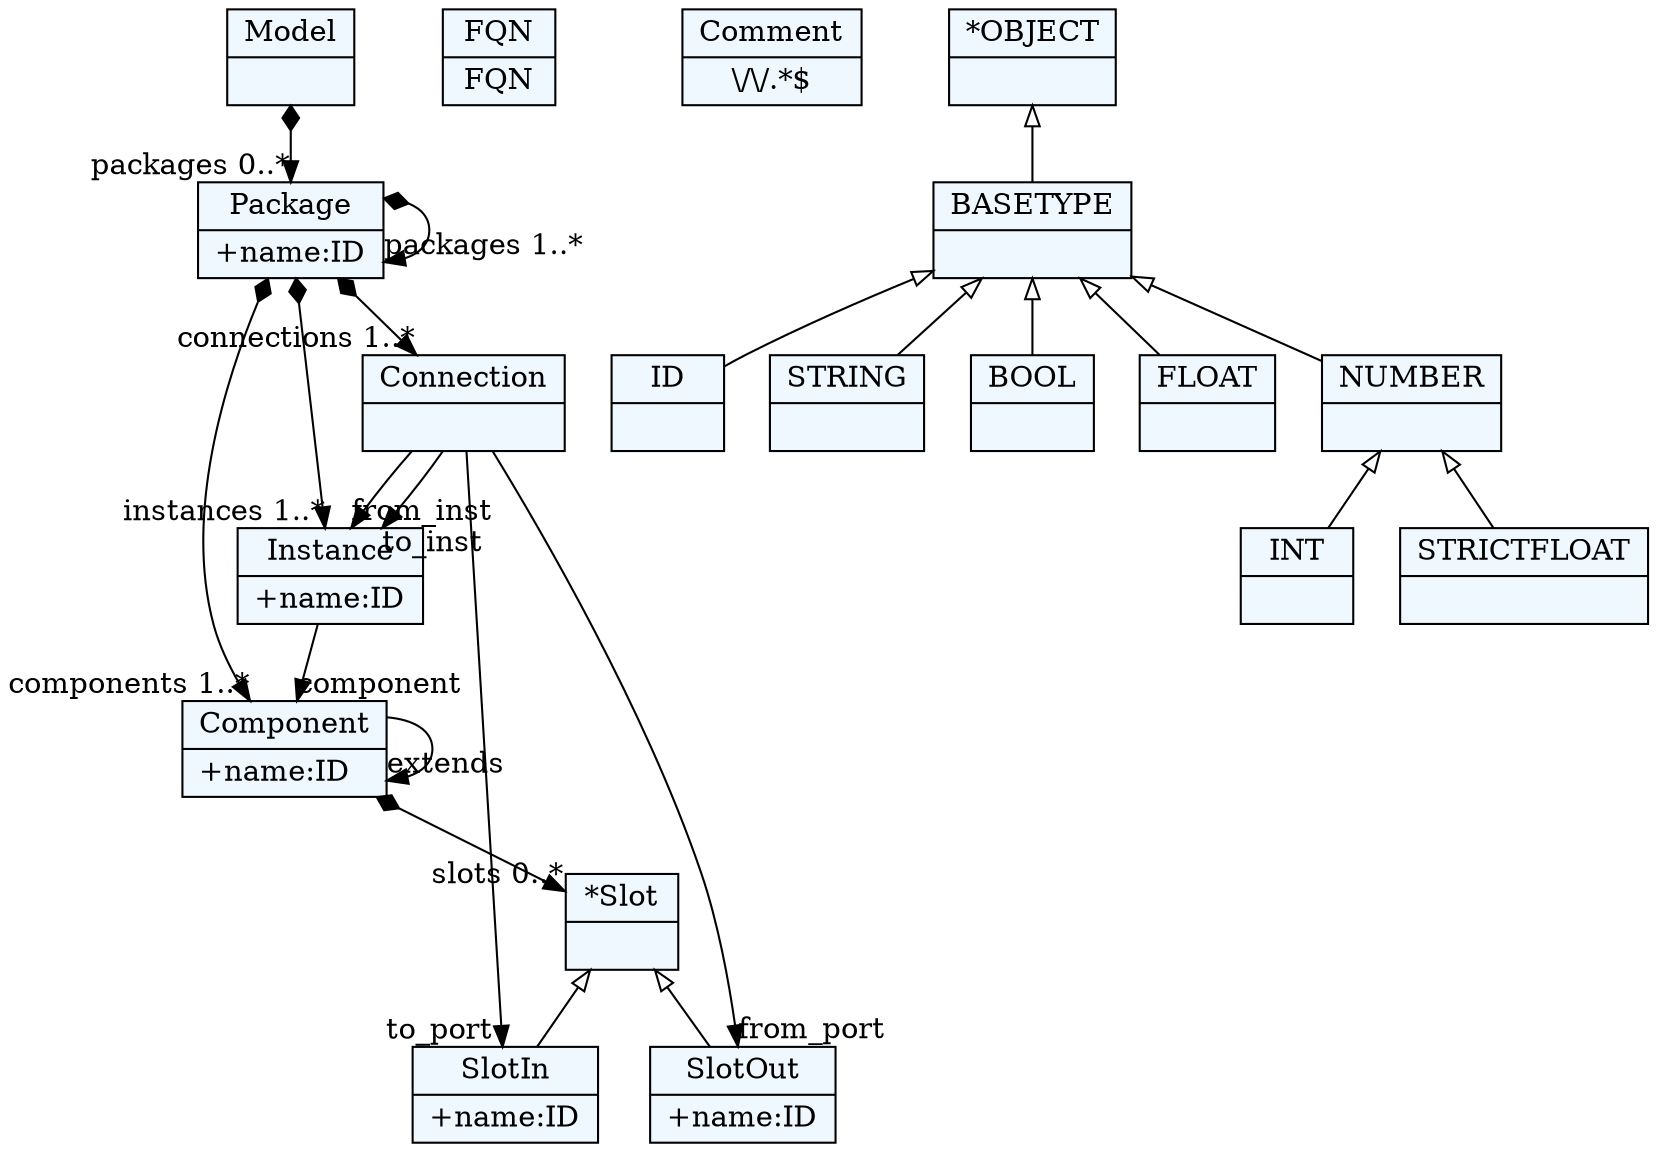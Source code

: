 
    digraph xtext {
    fontname = "Bitstream Vera Sans"
    fontsize = 8
    node[
        shape=record,
        style=filled,
        fillcolor=aliceblue
    ]
    nodesep = 0.3
    edge[dir=black,arrowtail=empty]


39856472[ label="{Model|}"]

39939208[ label="{Package|+name:ID\l}"]

39959928[ label="{Component|+name:ID\l}"]

40024824[ label="{*Slot|}"]

39929368[ label="{SlotIn|+name:ID\l}"]

39934904[ label="{SlotOut|+name:ID\l}"]

40043320[ label="{Instance|+name:ID\l}"]

40048856[ label="{Connection|}"]

40054392[ label="{FQN|FQN}"]

40059928[ label="{Comment|\\/\\/.*$}"]

39949096[ label="{ID|}"]

39908632[ label="{STRING|}"]

39796792[ label="{BOOL|}"]

39993272[ label="{INT|}"]

40000088[ label="{FLOAT|}"]

40005624[ label="{STRICTFLOAT|}"]

40011160[ label="{NUMBER|}"]

40016696[ label="{BASETYPE|}"]

40022232[ label="{*OBJECT|}"]



39856472 -> 39939208[arrowtail=diamond, dir=both, headlabel="packages 0..*"]
39939208 -> 39959928[arrowtail=diamond, dir=both, headlabel="components 1..*"]
39939208 -> 40043320[arrowtail=diamond, dir=both, headlabel="instances 1..*"]
39939208 -> 40048856[arrowtail=diamond, dir=both, headlabel="connections 1..*"]
39939208 -> 39939208[arrowtail=diamond, dir=both, headlabel="packages 1..*"]
39959928 -> 39959928[headlabel="extends "]
39959928 -> 40024824[arrowtail=diamond, dir=both, headlabel="slots 0..*"]
40024824 -> 39929368 [dir=back]
40024824 -> 39934904 [dir=back]
40043320 -> 39959928[headlabel="component "]
40048856 -> 39934904[headlabel="from_port "]
40048856 -> 40043320[headlabel="from_inst "]
40048856 -> 39929368[headlabel="to_port "]
40048856 -> 40043320[headlabel="to_inst "]
40011160 -> 40005624 [dir=back]
40011160 -> 39993272 [dir=back]
40016696 -> 40011160 [dir=back]
40016696 -> 40000088 [dir=back]
40016696 -> 39796792 [dir=back]
40016696 -> 39949096 [dir=back]
40016696 -> 39908632 [dir=back]
40022232 -> 40016696 [dir=back]

}
